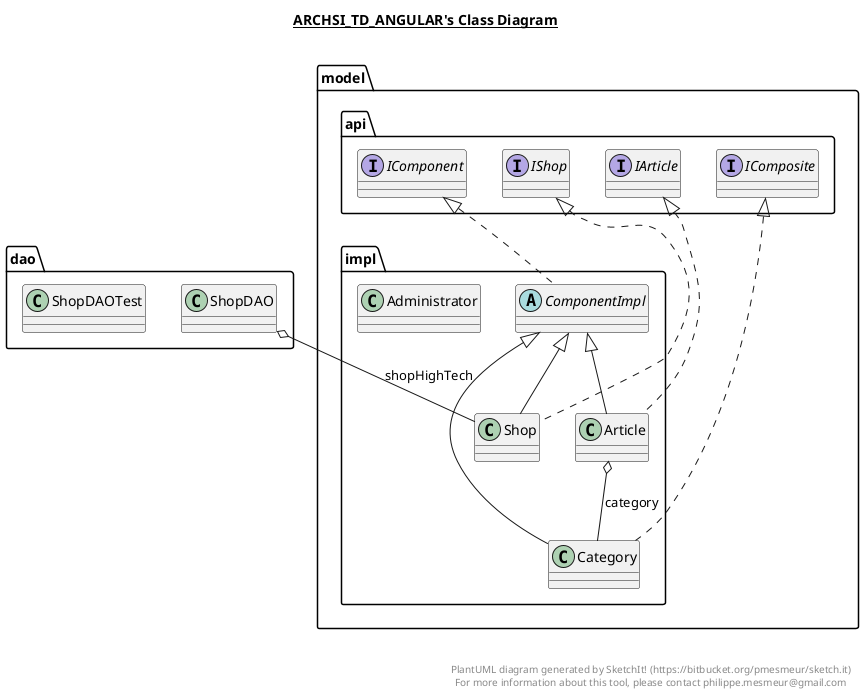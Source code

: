 @startuml

title __ARCHSI_TD_ANGULAR's Class Diagram__\n

  namespace dao {
    class dao.ShopDAO {
    }
  }
  

  namespace dao {
    class dao.ShopDAOTest {
    }
  }
  

  namespace model.api {
    interface model.api.IArticle {
    }
  }
  

  namespace model.api {
    interface model.api.IComponent {
    }
  }
  

  namespace model.api {
    interface model.api.IComposite {
    }
  }
  

  namespace model.api {
    interface model.api.IShop {
    }
  }
  

  namespace model.impl {
    class model.impl.Administrator {
    }
  }
  

  namespace model.impl {
    class model.impl.Article {
    }
  }
  

  namespace model.impl {
    class model.impl.Category {
    }
  }
  

  namespace model.impl {
    abstract class model.impl.ComponentImpl {
    }
  }
  

  namespace model.impl {
    class model.impl.Shop {
    }
  }
  

  dao.ShopDAO o-- model.impl.Shop : shopHighTech
  model.impl.Article .up.|> model.api.IArticle
  model.impl.Article -up-|> model.impl.ComponentImpl
  model.impl.Article o-- model.impl.Category : category
  model.impl.Category .up.|> model.api.IComposite
  model.impl.Category -up-|> model.impl.ComponentImpl
  model.impl.ComponentImpl .up.|> model.api.IComponent
  model.impl.Shop .up.|> model.api.IShop
  model.impl.Shop -up-|> model.impl.ComponentImpl


right footer


PlantUML diagram generated by SketchIt! (https://bitbucket.org/pmesmeur/sketch.it)
For more information about this tool, please contact philippe.mesmeur@gmail.com
endfooter

@enduml
